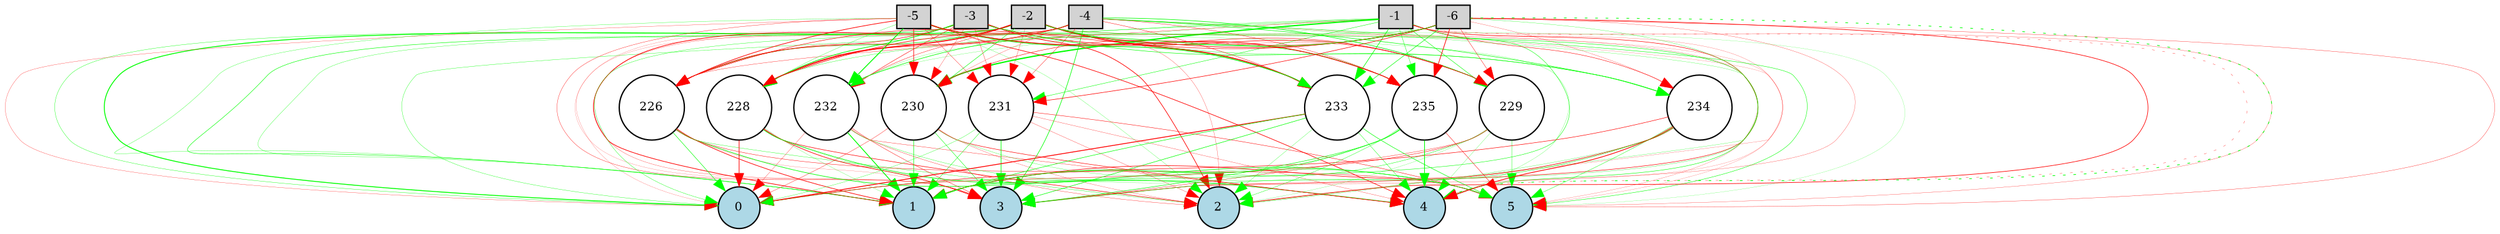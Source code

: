 digraph {
	node [fontsize=9 height=0.2 shape=circle width=0.2]
	-1 [fillcolor=lightgray shape=box style=filled]
	-2 [fillcolor=lightgray shape=box style=filled]
	-3 [fillcolor=lightgray shape=box style=filled]
	-4 [fillcolor=lightgray shape=box style=filled]
	-5 [fillcolor=lightgray shape=box style=filled]
	-6 [fillcolor=lightgray shape=box style=filled]
	0 [fillcolor=lightblue style=filled]
	1 [fillcolor=lightblue style=filled]
	2 [fillcolor=lightblue style=filled]
	3 [fillcolor=lightblue style=filled]
	4 [fillcolor=lightblue style=filled]
	5 [fillcolor=lightblue style=filled]
	226 [fillcolor=white style=filled]
	228 [fillcolor=white style=filled]
	229 [fillcolor=white style=filled]
	230 [fillcolor=white style=filled]
	231 [fillcolor=white style=filled]
	232 [fillcolor=white style=filled]
	233 [fillcolor=white style=filled]
	234 [fillcolor=white style=filled]
	235 [fillcolor=white style=filled]
	-1 -> 226 [color=red penwidth=0.20491859618401276 style=solid]
	-1 -> 228 [color=green penwidth=0.2051023132712706 style=solid]
	-1 -> 229 [color=green penwidth=0.3202281713074645 style=solid]
	-1 -> 230 [color=green penwidth=0.9680372119608961 style=solid]
	-1 -> 231 [color=green penwidth=0.2932043126838312 style=solid]
	-1 -> 232 [color=green penwidth=0.13096998528033005 style=solid]
	-1 -> 233 [color=green penwidth=0.4288168614846535 style=solid]
	-1 -> 234 [color=red penwidth=0.29463328258209087 style=solid]
	-1 -> 235 [color=green penwidth=0.26425569507846547 style=solid]
	-2 -> 226 [color=green penwidth=0.3824051602566624 style=solid]
	-2 -> 228 [color=red penwidth=0.7776216127398543 style=solid]
	-2 -> 229 [color=red penwidth=0.16827737384504998 style=solid]
	-2 -> 230 [color=green penwidth=0.3281697198853981 style=solid]
	-2 -> 231 [color=red penwidth=0.17454342547737645 style=solid]
	-2 -> 232 [color=red penwidth=0.24527221744042027 style=solid]
	-2 -> 233 [color=red penwidth=0.783539353758162 style=solid]
	-2 -> 234 [color=green penwidth=0.23315323679894748 style=solid]
	-2 -> 235 [color=green penwidth=0.37470818752694923 style=solid]
	-3 -> 226 [color=red penwidth=0.36669134515086643 style=solid]
	-3 -> 228 [color=green penwidth=0.5163807070637407 style=solid]
	-3 -> 229 [color=red penwidth=0.3976311291183847 style=solid]
	-3 -> 230 [color=red penwidth=0.16172434353855117 style=solid]
	-3 -> 231 [color=red penwidth=0.2066508788514515 style=solid]
	-3 -> 232 [color=red penwidth=0.3066420485347101 style=solid]
	-3 -> 233 [color=green penwidth=0.12185735098692729 style=solid]
	-3 -> 234 [color=green penwidth=0.346705079982727 style=solid]
	-3 -> 235 [color=red penwidth=0.26738864835390386 style=dotted]
	-4 -> 226 [color=red penwidth=0.30095133900264975 style=solid]
	-4 -> 228 [color=red penwidth=0.32447196912257753 style=solid]
	-4 -> 229 [color=green penwidth=0.42374355486475435 style=solid]
	-4 -> 230 [color=red penwidth=0.14676347940080622 style=solid]
	-4 -> 231 [color=red penwidth=0.2349520924201714 style=solid]
	-4 -> 232 [color=green penwidth=0.11815355300314756 style=solid]
	-4 -> 233 [color=red penwidth=0.2548847031713425 style=solid]
	-4 -> 234 [color=green penwidth=0.36888202338745857 style=solid]
	-4 -> 235 [color=red penwidth=0.2331174652915471 style=solid]
	-5 -> 226 [color=red penwidth=0.4908855873322924 style=solid]
	-5 -> 228 [color=green penwidth=0.18146626303069213 style=solid]
	-5 -> 229 [color=red penwidth=0.3196732215192629 style=solid]
	-5 -> 230 [color=red penwidth=0.44374211881512715 style=solid]
	-5 -> 231 [color=red penwidth=0.2052511161451113 style=solid]
	-5 -> 232 [color=green penwidth=0.6798537425138962 style=solid]
	-5 -> 233 [color=green penwidth=0.5174731948492295 style=solid]
	-5 -> 235 [color=red penwidth=0.5575492870908405 style=solid]
	-6 -> 226 [color=red penwidth=0.3432902107069207 style=solid]
	-6 -> 228 [color=red penwidth=0.4137875888629511 style=solid]
	-6 -> 229 [color=red penwidth=0.2539328259673843 style=solid]
	-6 -> 230 [color=red penwidth=0.3161751659261204 style=solid]
	-6 -> 231 [color=red penwidth=0.39347597906922727 style=solid]
	-6 -> 232 [color=green penwidth=0.4174481416651491 style=solid]
	-6 -> 233 [color=green penwidth=0.3568331622562477 style=solid]
	-6 -> 234 [color=red penwidth=0.1409561660812616 style=solid]
	-6 -> 235 [color=red penwidth=0.4918872035653947 style=solid]
	226 -> 0 [color=green penwidth=0.3526658392900742 style=solid]
	226 -> 1 [color=red penwidth=0.46689473831136885 style=solid]
	226 -> 2 [color=green penwidth=0.211386189598034 style=solid]
	226 -> 3 [color=red penwidth=0.10639972169939926 style=solid]
	226 -> 4 [color=green penwidth=0.43560193636810307 style=solid]
	226 -> 5 [color=red penwidth=0.2578630576772222 style=solid]
	228 -> 0 [color=red penwidth=0.49621478250802487 style=solid]
	228 -> 1 [color=green penwidth=0.13438079735424308 style=solid]
	228 -> 2 [color=red penwidth=0.38124580397002783 style=solid]
	228 -> 3 [color=red penwidth=0.4419895910272298 style=solid]
	228 -> 4 [color=green penwidth=0.12685890571152572 style=solid]
	228 -> 5 [color=green penwidth=0.4087496722036048 style=solid]
	229 -> 0 [color=red penwidth=0.28383340599427653 style=solid]
	229 -> 1 [color=green penwidth=0.2585119608482218 style=solid]
	229 -> 2 [color=green penwidth=0.12125548564572741 style=solid]
	229 -> 3 [color=red penwidth=0.2261572695404646 style=solid]
	229 -> 4 [color=green penwidth=0.13398546984257145 style=solid]
	229 -> 5 [color=green penwidth=0.24414284435543016 style=solid]
	230 -> 0 [color=red penwidth=0.2123672701827246 style=solid]
	230 -> 1 [color=green penwidth=0.398525025029847 style=solid]
	230 -> 2 [color=red penwidth=0.14783984749357093 style=solid]
	230 -> 3 [color=green penwidth=0.2990430032927622 style=solid]
	230 -> 4 [color=red penwidth=0.35344060113007436 style=solid]
	230 -> 5 [color=green penwidth=0.1675923642684367 style=solid]
	231 -> 0 [color=green penwidth=0.18755541109016044 style=solid]
	231 -> 1 [color=green penwidth=0.2724815607627742 style=solid]
	231 -> 2 [color=red penwidth=0.16905278418634873 style=solid]
	231 -> 3 [color=green penwidth=0.43320330847673316 style=solid]
	231 -> 4 [color=red penwidth=0.16453625744662193 style=solid]
	231 -> 5 [color=red penwidth=0.2841633098051237 style=solid]
	232 -> 0 [color=red penwidth=0.16492989074067643 style=solid]
	232 -> 1 [color=green penwidth=0.6425023698644416 style=solid]
	232 -> 2 [color=red penwidth=0.19073438257519668 style=solid]
	232 -> 3 [color=red penwidth=0.2568169383924733 style=solid]
	232 -> 4 [color=red penwidth=0.2035014083483661 style=solid]
	232 -> 5 [color=green penwidth=0.18862020672264806 style=solid]
	233 -> 0 [color=red penwidth=0.6377188997172858 style=solid]
	233 -> 1 [color=green penwidth=0.36967827275455234 style=solid]
	233 -> 2 [color=green penwidth=0.15820458598730663 style=solid]
	233 -> 3 [color=green penwidth=0.3871854006345111 style=solid]
	233 -> 4 [color=green penwidth=0.24500820836089263 style=solid]
	233 -> 5 [color=green penwidth=0.3593032877157347 style=solid]
	234 -> 0 [color=red penwidth=0.35295774716107664 style=solid]
	234 -> 1 [color=red penwidth=0.4105630591806665 style=solid]
	234 -> 2 [color=green penwidth=0.1526806814694238 style=solid]
	234 -> 3 [color=green penwidth=0.2604980762009506 style=solid]
	234 -> 4 [color=red penwidth=0.5487022025420287 style=solid]
	234 -> 5 [color=green penwidth=0.24063524374290432 style=solid]
	235 -> 0 [color=green penwidth=0.13438964664676709 style=solid]
	235 -> 1 [color=green penwidth=0.3780388667275394 style=solid]
	235 -> 2 [color=green penwidth=0.22869487043108377 style=solid]
	235 -> 3 [color=green penwidth=0.36407751306951575 style=solid]
	235 -> 4 [color=green penwidth=0.5311753402435153 style=solid]
	235 -> 5 [color=red penwidth=0.27996107214192545 style=solid]
	-1 -> 0 [color=green penwidth=0.20736894244288875 style=solid]
	-1 -> 1 [color=green penwidth=0.2976180673738298 style=solid]
	-1 -> 2 [color=red penwidth=0.11769111739370262 style=solid]
	-1 -> 3 [color=red penwidth=0.35696134439948723 style=solid]
	-1 -> 4 [color=red penwidth=0.19403281741274547 style=dotted]
	-1 -> 5 [color=red penwidth=0.15675904212075026 style=solid]
	-2 -> 0 [color=green penwidth=0.6765592818381103 style=solid]
	-2 -> 1 [color=green penwidth=0.1880152971159723 style=solid]
	-2 -> 2 [color=red penwidth=0.15618176102845155 style=solid]
	-2 -> 3 [color=red penwidth=0.15932416570165836 style=solid]
	-2 -> 4 [color=green penwidth=0.3153760006805138 style=solid]
	-2 -> 5 [color=red penwidth=0.10287227436171245 style=solid]
	-3 -> 0 [color=green penwidth=0.2223494716156082 style=solid]
	-3 -> 1 [color=green penwidth=0.34190872193287913 style=solid]
	-3 -> 2 [color=red penwidth=0.46856578114191916 style=solid]
	-3 -> 3 [color=red penwidth=0.10246016711061762 style=solid]
	-3 -> 4 [color=green penwidth=0.1302480260963762 style=solid]
	-3 -> 5 [color=green penwidth=0.10599963584670036 style=solid]
	-4 -> 0 [color=red penwidth=0.10859443746788436 style=solid]
	-4 -> 1 [color=red penwidth=0.4922693260137381 style=solid]
	-4 -> 2 [color=green penwidth=0.1478612673234588 style=solid]
	-4 -> 3 [color=green penwidth=0.43129562136883737 style=solid]
	-4 -> 4 [color=red penwidth=0.1034796602210635 style=solid]
	-4 -> 5 [color=green penwidth=0.2983254798786439 style=solid]
	-5 -> 0 [color=red penwidth=0.16058139990742892 style=solid]
	-5 -> 1 [color=green penwidth=0.18515883478948564 style=solid]
	-5 -> 2 [color=green penwidth=0.14296370769572592 style=solid]
	-5 -> 3 [color=red penwidth=0.2156495518464962 style=solid]
	-5 -> 4 [color=red penwidth=0.4472153771567434 style=solid]
	-5 -> 5 [color=red penwidth=0.12307681183106713 style=solid]
	-6 -> 0 [color=green penwidth=0.22136197113605174 style=solid]
	-6 -> 1 [color=green penwidth=0.1675316610241575 style=solid]
	-6 -> 2 [color=red penwidth=0.4407987253961787 style=solid]
	-6 -> 3 [color=red penwidth=0.1530120886317725 style=solid]
	-6 -> 4 [color=green penwidth=0.5121493048001172 style=dotted]
	-6 -> 5 [color=red penwidth=0.1952493753245152 style=solid]
}
